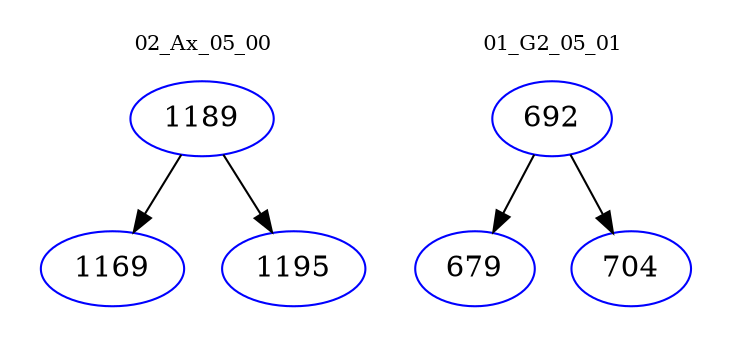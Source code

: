digraph{
subgraph cluster_0 {
color = white
label = "02_Ax_05_00";
fontsize=10;
T0_1189 [label="1189", color="blue"]
T0_1189 -> T0_1169 [color="black"]
T0_1169 [label="1169", color="blue"]
T0_1189 -> T0_1195 [color="black"]
T0_1195 [label="1195", color="blue"]
}
subgraph cluster_1 {
color = white
label = "01_G2_05_01";
fontsize=10;
T1_692 [label="692", color="blue"]
T1_692 -> T1_679 [color="black"]
T1_679 [label="679", color="blue"]
T1_692 -> T1_704 [color="black"]
T1_704 [label="704", color="blue"]
}
}

